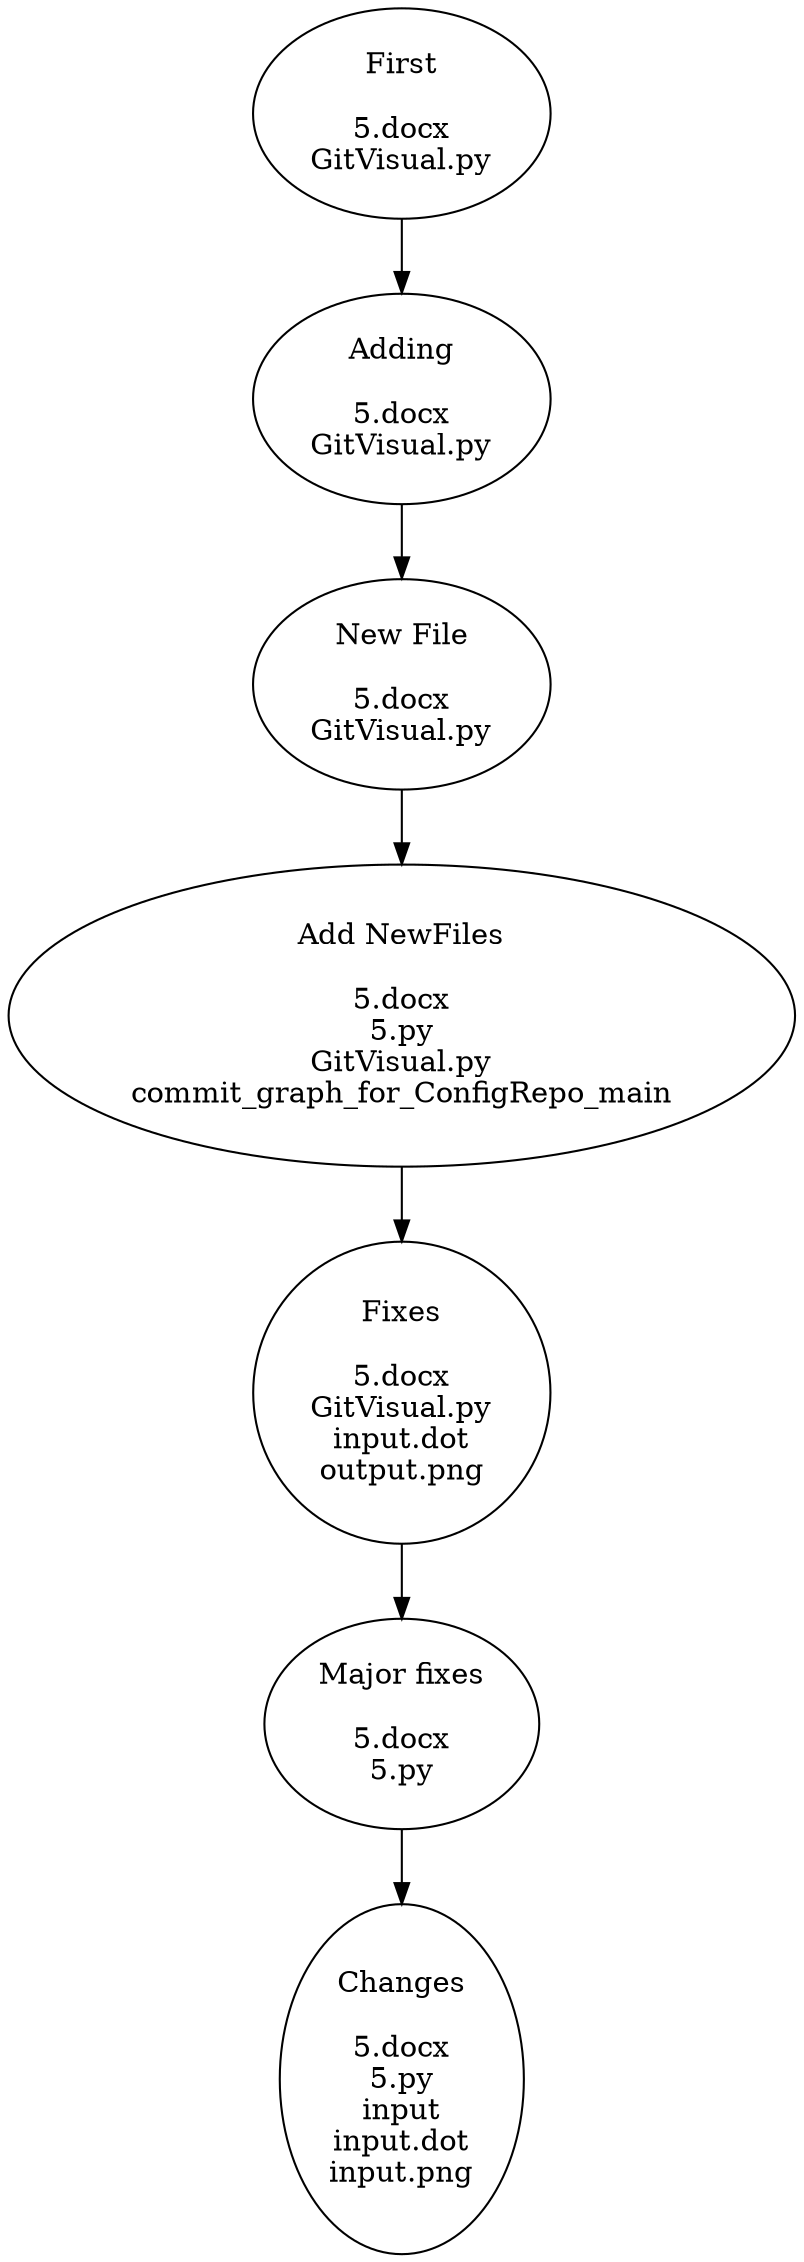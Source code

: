 digraph {
	graph [bb="0,0,327.04,1077.3"];
	node [label="\N"];
	"First

5.docx
GitVisual.py"	[height=1.3995,
		pos="163.52,1026.9",
		width=1.6843];
	"Adding

5.docx
GitVisual.py"	[height=1.3995,
		pos="163.52,890.11",
		width=1.6843];
	"First

5.docx
GitVisual.py" -> "Adding

5.docx
GitVisual.py"	[pos="e,163.52,940.71 163.52,976.08 163.52,968.23 163.52,960.04 163.52,951.97"];
	"New File

5.docx
GitVisual.py"	[height=1.3995,
		pos="163.52,753.35",
		width=1.6843];
	"Adding

5.docx
GitVisual.py" -> "New File

5.docx
GitVisual.py"	[pos="e,163.52,803.94 163.52,839.31 163.52,831.47 163.52,823.28 163.52,815.21"];
	"Add NewFiles

5.docx
5.py
GitVisual.py
commit_graph_for_ConfigRepo_main"	[height=2.0182,
		pos="163.52,594.31",
		width=4.5422];
	"New File

5.docx
GitVisual.py" -> "Add NewFiles

5.docx
5.py
GitVisual.py
commit_graph_for_ConfigRepo_main"	[pos="e,163.52,667.34 163.52,702.66 163.52,695.03 163.52,686.97 163.52,678.84"];
	"Fixes

5.docx
GitVisual.py
input.dot
output.png"	[height=2.0182,
		pos="163.52,413",
		width=1.6843];
	"Add NewFiles

5.docx
5.py
GitVisual.py
commit_graph_for_ConfigRepo_main" -> "Fixes

5.docx
GitVisual.py
input.dot
output.png"	[pos="e,163.52,485.92 163.52,521.41 163.52,513.47 163.52,505.33 163.52,497.25"];
	"Major fixes

5.docx
5.py"	[height=1.3995,
		pos="163.52,253.97",
		width=1.5517];
	"Fixes

5.docx
GitVisual.py
input.dot
output.png" -> "Major fixes

5.docx
5.py"	[pos="e,163.52,304.63 163.52,339.92 163.52,331.9 163.52,323.79 163.52,315.93"];
	"Changes

5.docx
5.py
input
input.dot
input.png"	[height=2.3276,
		pos="163.52,83.792",
		width=1.3455];
	"Major fixes

5.docx
5.py" -> "Changes

5.docx
5.py
input
input.dot
input.png"	[pos="e,163.52,168.06 163.52,203.42 163.52,195.76 163.52,187.63 163.52,179.37"];
}
